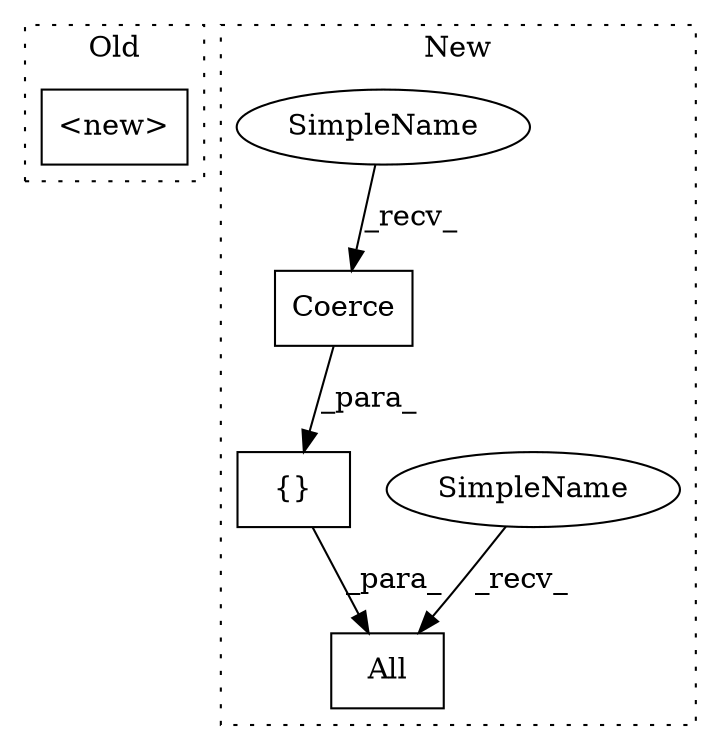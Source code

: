 digraph G {
subgraph cluster0 {
1 [label="<new>" a="14" s="835" l="52" shape="box"];
label = "Old";
style="dotted";
}
subgraph cluster1 {
2 [label="Coerce" a="32" s="984,994" l="7,1" shape="box"];
3 [label="All" a="32" s="907,996" l="4,1" shape="box"];
4 [label="{}" a="4" s="972,995" l="1,1" shape="box"];
5 [label="SimpleName" a="42" s="896" l="10" shape="ellipse"];
6 [label="SimpleName" a="42" s="973" l="10" shape="ellipse"];
label = "New";
style="dotted";
}
2 -> 4 [label="_para_"];
4 -> 3 [label="_para_"];
5 -> 3 [label="_recv_"];
6 -> 2 [label="_recv_"];
}